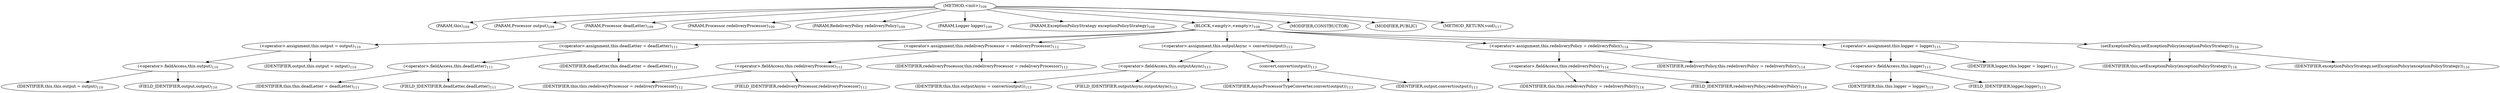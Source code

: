 digraph "&lt;init&gt;" {  
"199" [label = <(METHOD,&lt;init&gt;)<SUB>109</SUB>> ]
"27" [label = <(PARAM,this)<SUB>109</SUB>> ]
"200" [label = <(PARAM,Processor output)<SUB>109</SUB>> ]
"201" [label = <(PARAM,Processor deadLetter)<SUB>109</SUB>> ]
"202" [label = <(PARAM,Processor redeliveryProcessor)<SUB>109</SUB>> ]
"203" [label = <(PARAM,RedeliveryPolicy redeliveryPolicy)<SUB>109</SUB>> ]
"204" [label = <(PARAM,Logger logger)<SUB>109</SUB>> ]
"205" [label = <(PARAM,ExceptionPolicyStrategy exceptionPolicyStrategy)<SUB>109</SUB>> ]
"206" [label = <(BLOCK,&lt;empty&gt;,&lt;empty&gt;)<SUB>109</SUB>> ]
"207" [label = <(&lt;operator&gt;.assignment,this.output = output)<SUB>110</SUB>> ]
"208" [label = <(&lt;operator&gt;.fieldAccess,this.output)<SUB>110</SUB>> ]
"26" [label = <(IDENTIFIER,this,this.output = output)<SUB>110</SUB>> ]
"209" [label = <(FIELD_IDENTIFIER,output,output)<SUB>110</SUB>> ]
"210" [label = <(IDENTIFIER,output,this.output = output)<SUB>110</SUB>> ]
"211" [label = <(&lt;operator&gt;.assignment,this.deadLetter = deadLetter)<SUB>111</SUB>> ]
"212" [label = <(&lt;operator&gt;.fieldAccess,this.deadLetter)<SUB>111</SUB>> ]
"28" [label = <(IDENTIFIER,this,this.deadLetter = deadLetter)<SUB>111</SUB>> ]
"213" [label = <(FIELD_IDENTIFIER,deadLetter,deadLetter)<SUB>111</SUB>> ]
"214" [label = <(IDENTIFIER,deadLetter,this.deadLetter = deadLetter)<SUB>111</SUB>> ]
"215" [label = <(&lt;operator&gt;.assignment,this.redeliveryProcessor = redeliveryProcessor)<SUB>112</SUB>> ]
"216" [label = <(&lt;operator&gt;.fieldAccess,this.redeliveryProcessor)<SUB>112</SUB>> ]
"29" [label = <(IDENTIFIER,this,this.redeliveryProcessor = redeliveryProcessor)<SUB>112</SUB>> ]
"217" [label = <(FIELD_IDENTIFIER,redeliveryProcessor,redeliveryProcessor)<SUB>112</SUB>> ]
"218" [label = <(IDENTIFIER,redeliveryProcessor,this.redeliveryProcessor = redeliveryProcessor)<SUB>112</SUB>> ]
"219" [label = <(&lt;operator&gt;.assignment,this.outputAsync = convert(output))<SUB>113</SUB>> ]
"220" [label = <(&lt;operator&gt;.fieldAccess,this.outputAsync)<SUB>113</SUB>> ]
"30" [label = <(IDENTIFIER,this,this.outputAsync = convert(output))<SUB>113</SUB>> ]
"221" [label = <(FIELD_IDENTIFIER,outputAsync,outputAsync)<SUB>113</SUB>> ]
"222" [label = <(convert,convert(output))<SUB>113</SUB>> ]
"223" [label = <(IDENTIFIER,AsyncProcessorTypeConverter,convert(output))<SUB>113</SUB>> ]
"224" [label = <(IDENTIFIER,output,convert(output))<SUB>113</SUB>> ]
"225" [label = <(&lt;operator&gt;.assignment,this.redeliveryPolicy = redeliveryPolicy)<SUB>114</SUB>> ]
"226" [label = <(&lt;operator&gt;.fieldAccess,this.redeliveryPolicy)<SUB>114</SUB>> ]
"31" [label = <(IDENTIFIER,this,this.redeliveryPolicy = redeliveryPolicy)<SUB>114</SUB>> ]
"227" [label = <(FIELD_IDENTIFIER,redeliveryPolicy,redeliveryPolicy)<SUB>114</SUB>> ]
"228" [label = <(IDENTIFIER,redeliveryPolicy,this.redeliveryPolicy = redeliveryPolicy)<SUB>114</SUB>> ]
"229" [label = <(&lt;operator&gt;.assignment,this.logger = logger)<SUB>115</SUB>> ]
"230" [label = <(&lt;operator&gt;.fieldAccess,this.logger)<SUB>115</SUB>> ]
"32" [label = <(IDENTIFIER,this,this.logger = logger)<SUB>115</SUB>> ]
"231" [label = <(FIELD_IDENTIFIER,logger,logger)<SUB>115</SUB>> ]
"232" [label = <(IDENTIFIER,logger,this.logger = logger)<SUB>115</SUB>> ]
"233" [label = <(setExceptionPolicy,setExceptionPolicy(exceptionPolicyStrategy))<SUB>116</SUB>> ]
"33" [label = <(IDENTIFIER,this,setExceptionPolicy(exceptionPolicyStrategy))<SUB>116</SUB>> ]
"234" [label = <(IDENTIFIER,exceptionPolicyStrategy,setExceptionPolicy(exceptionPolicyStrategy))<SUB>116</SUB>> ]
"235" [label = <(MODIFIER,CONSTRUCTOR)> ]
"236" [label = <(MODIFIER,PUBLIC)> ]
"237" [label = <(METHOD_RETURN,void)<SUB>117</SUB>> ]
  "199" -> "27" 
  "199" -> "200" 
  "199" -> "201" 
  "199" -> "202" 
  "199" -> "203" 
  "199" -> "204" 
  "199" -> "205" 
  "199" -> "206" 
  "199" -> "235" 
  "199" -> "236" 
  "199" -> "237" 
  "206" -> "207" 
  "206" -> "211" 
  "206" -> "215" 
  "206" -> "219" 
  "206" -> "225" 
  "206" -> "229" 
  "206" -> "233" 
  "207" -> "208" 
  "207" -> "210" 
  "208" -> "26" 
  "208" -> "209" 
  "211" -> "212" 
  "211" -> "214" 
  "212" -> "28" 
  "212" -> "213" 
  "215" -> "216" 
  "215" -> "218" 
  "216" -> "29" 
  "216" -> "217" 
  "219" -> "220" 
  "219" -> "222" 
  "220" -> "30" 
  "220" -> "221" 
  "222" -> "223" 
  "222" -> "224" 
  "225" -> "226" 
  "225" -> "228" 
  "226" -> "31" 
  "226" -> "227" 
  "229" -> "230" 
  "229" -> "232" 
  "230" -> "32" 
  "230" -> "231" 
  "233" -> "33" 
  "233" -> "234" 
}
